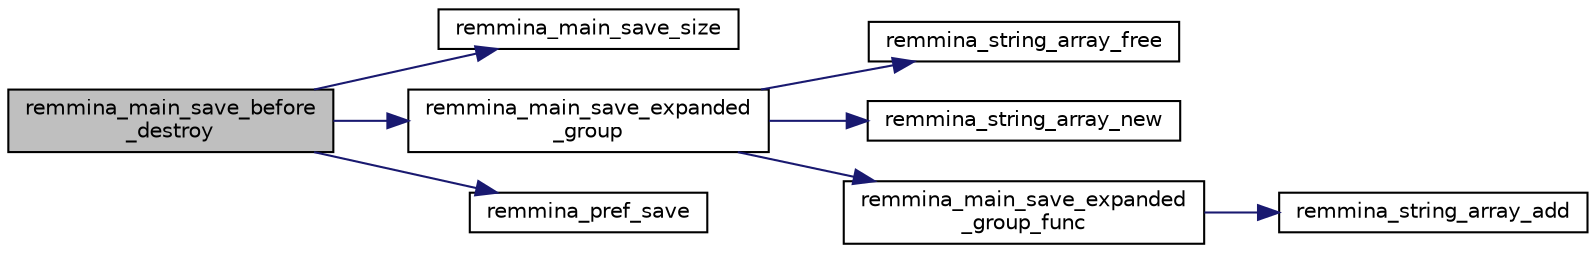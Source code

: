 digraph "remmina_main_save_before_destroy"
{
  edge [fontname="Helvetica",fontsize="10",labelfontname="Helvetica",labelfontsize="10"];
  node [fontname="Helvetica",fontsize="10",shape=record];
  rankdir="LR";
  Node5827 [label="remmina_main_save_before\l_destroy",height=0.2,width=0.4,color="black", fillcolor="grey75", style="filled", fontcolor="black"];
  Node5827 -> Node5828 [color="midnightblue",fontsize="10",style="solid",fontname="Helvetica"];
  Node5828 [label="remmina_main_save_size",height=0.2,width=0.4,color="black", fillcolor="white", style="filled",URL="$remmina__main_8c.html#ac448c53d7a2066763d2b747d269f60ee"];
  Node5827 -> Node5829 [color="midnightblue",fontsize="10",style="solid",fontname="Helvetica"];
  Node5829 [label="remmina_main_save_expanded\l_group",height=0.2,width=0.4,color="black", fillcolor="white", style="filled",URL="$remmina__main_8c.html#ad8744dc59ba8072ffdf557b6c94e9f40"];
  Node5829 -> Node5830 [color="midnightblue",fontsize="10",style="solid",fontname="Helvetica"];
  Node5830 [label="remmina_string_array_free",height=0.2,width=0.4,color="black", fillcolor="white", style="filled",URL="$remmina__string__array_8c.html#a8ab78913d299df665a408a8a5ec51bbe"];
  Node5829 -> Node5831 [color="midnightblue",fontsize="10",style="solid",fontname="Helvetica"];
  Node5831 [label="remmina_string_array_new",height=0.2,width=0.4,color="black", fillcolor="white", style="filled",URL="$remmina__string__array_8c.html#aff90e964c6541b1af02adf7ea39e6e02"];
  Node5829 -> Node5832 [color="midnightblue",fontsize="10",style="solid",fontname="Helvetica"];
  Node5832 [label="remmina_main_save_expanded\l_group_func",height=0.2,width=0.4,color="black", fillcolor="white", style="filled",URL="$remmina__main_8c.html#a51880fc109db6457a5d0fc543c2deaf2"];
  Node5832 -> Node5833 [color="midnightblue",fontsize="10",style="solid",fontname="Helvetica"];
  Node5833 [label="remmina_string_array_add",height=0.2,width=0.4,color="black", fillcolor="white", style="filled",URL="$remmina__string__array_8c.html#a2aaacca7db4b86f836486cfb559398f0"];
  Node5827 -> Node5834 [color="midnightblue",fontsize="10",style="solid",fontname="Helvetica"];
  Node5834 [label="remmina_pref_save",height=0.2,width=0.4,color="black", fillcolor="white", style="filled",URL="$remmina__pref_8c.html#a1c614a5e7dc3cd415be6e0a926e26983"];
}
